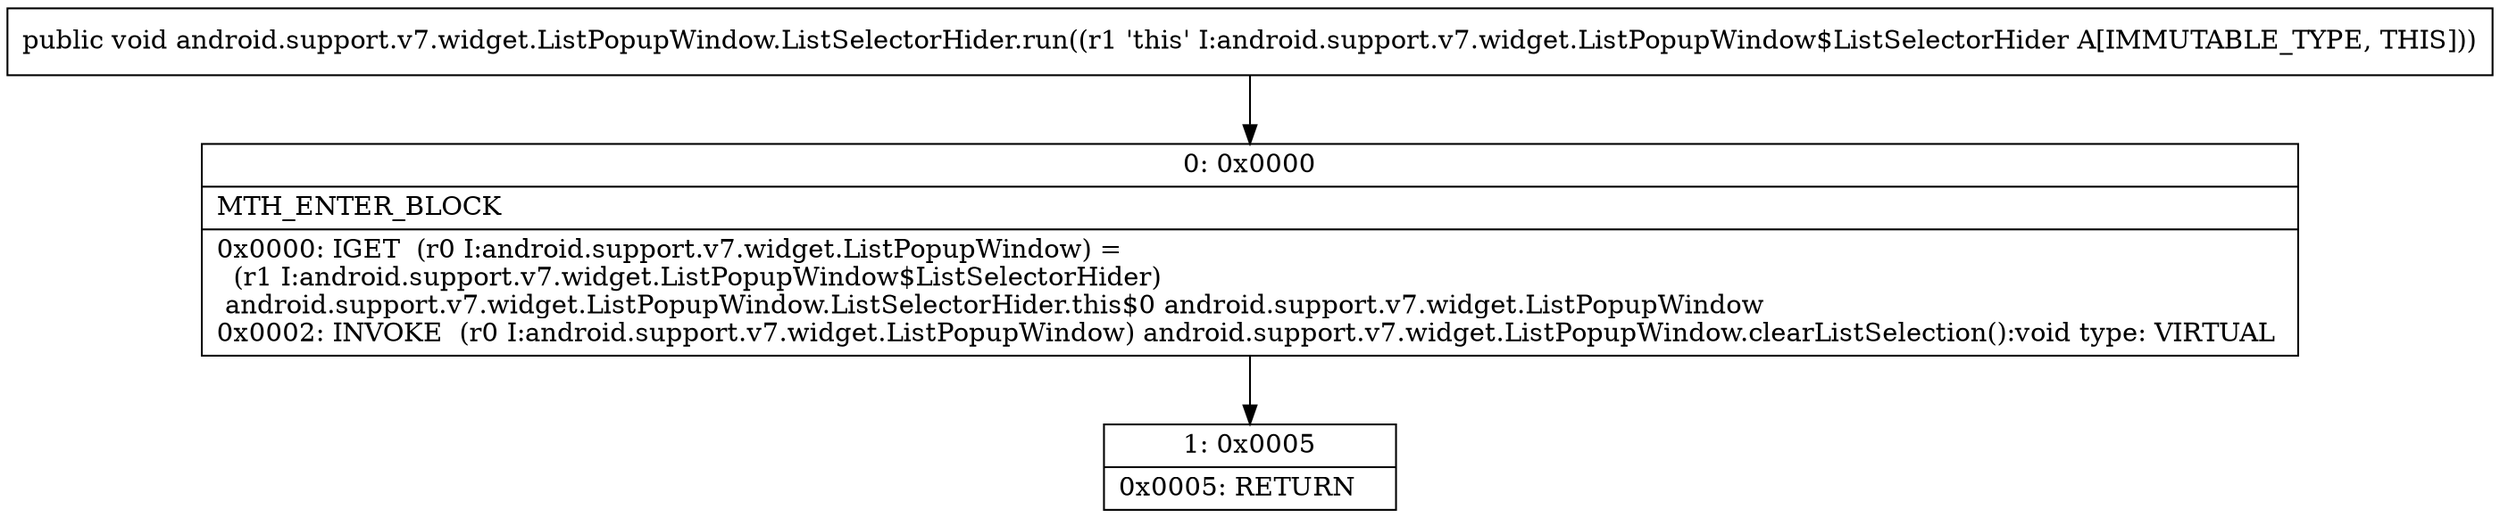 digraph "CFG forandroid.support.v7.widget.ListPopupWindow.ListSelectorHider.run()V" {
Node_0 [shape=record,label="{0\:\ 0x0000|MTH_ENTER_BLOCK\l|0x0000: IGET  (r0 I:android.support.v7.widget.ListPopupWindow) = \l  (r1 I:android.support.v7.widget.ListPopupWindow$ListSelectorHider)\l android.support.v7.widget.ListPopupWindow.ListSelectorHider.this$0 android.support.v7.widget.ListPopupWindow \l0x0002: INVOKE  (r0 I:android.support.v7.widget.ListPopupWindow) android.support.v7.widget.ListPopupWindow.clearListSelection():void type: VIRTUAL \l}"];
Node_1 [shape=record,label="{1\:\ 0x0005|0x0005: RETURN   \l}"];
MethodNode[shape=record,label="{public void android.support.v7.widget.ListPopupWindow.ListSelectorHider.run((r1 'this' I:android.support.v7.widget.ListPopupWindow$ListSelectorHider A[IMMUTABLE_TYPE, THIS])) }"];
MethodNode -> Node_0;
Node_0 -> Node_1;
}

